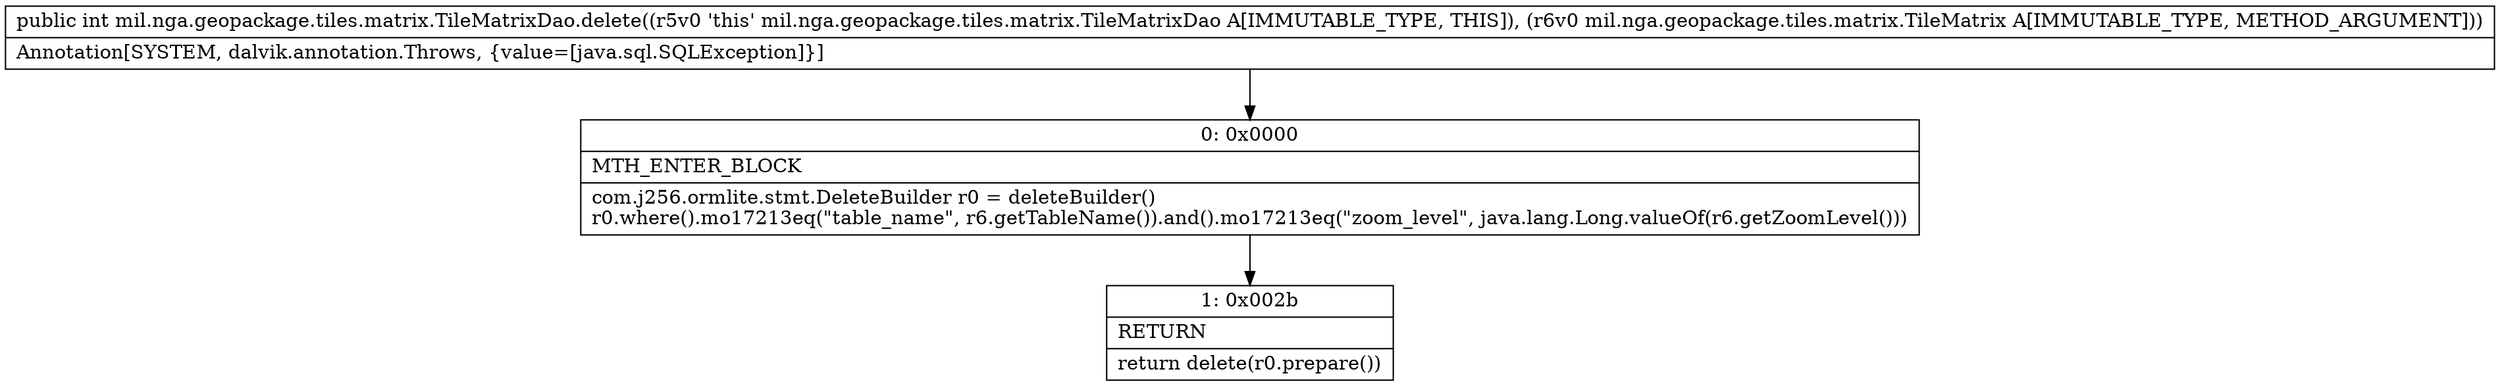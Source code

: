 digraph "CFG formil.nga.geopackage.tiles.matrix.TileMatrixDao.delete(Lmil\/nga\/geopackage\/tiles\/matrix\/TileMatrix;)I" {
Node_0 [shape=record,label="{0\:\ 0x0000|MTH_ENTER_BLOCK\l|com.j256.ormlite.stmt.DeleteBuilder r0 = deleteBuilder()\lr0.where().mo17213eq(\"table_name\", r6.getTableName()).and().mo17213eq(\"zoom_level\", java.lang.Long.valueOf(r6.getZoomLevel()))\l}"];
Node_1 [shape=record,label="{1\:\ 0x002b|RETURN\l|return delete(r0.prepare())\l}"];
MethodNode[shape=record,label="{public int mil.nga.geopackage.tiles.matrix.TileMatrixDao.delete((r5v0 'this' mil.nga.geopackage.tiles.matrix.TileMatrixDao A[IMMUTABLE_TYPE, THIS]), (r6v0 mil.nga.geopackage.tiles.matrix.TileMatrix A[IMMUTABLE_TYPE, METHOD_ARGUMENT]))  | Annotation[SYSTEM, dalvik.annotation.Throws, \{value=[java.sql.SQLException]\}]\l}"];
MethodNode -> Node_0;
Node_0 -> Node_1;
}

